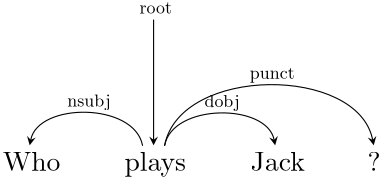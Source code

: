 <?xml version="1.0"?>
<!DOCTYPE ipe SYSTEM "ipe.dtd">
<ipe version="70000" creator="pdftoipe 2014/03/03">
<ipestyle>
<layout paper="425.197 141.732" frame="425.197 141.732" origin="0 0"/>
<symbol name="bullet"><path matrix="0.04 0 0 0.04 0 0" fill="black">
18 0 0 18 0 0 e</path></symbol>
</ipestyle>
<!-- Page: 1 1 -->
<page>
<text stroke="0 0 0" pos="0 0" transformations="affine" valign="baseline" size="9.9626" matrix="1 0 0 1 20.506 78.827">Who</text>
<text stroke="0 0 0" pos="0 0" transformations="affine" valign="baseline" size="9.9626" matrix="1 0 0 1 64.282 78.827">plays</text>
<text stroke="0 0 0" pos="0 0" transformations="affine" valign="baseline" size="9.9626" matrix="1 0 0 1 109.721 78.827">Jack</text>
<text stroke="0 0 0" pos="0 0" transformations="affine" valign="baseline" size="9.9626" matrix="1 0 0 1 151.833 78.827">?</text>
<path stroke="0 0 0" pen="0.3985" cap="1">
70.8118 87.9927 m
67.789 103.543 33.2116 103.543 30.5693 89.9502 c
</path>
<path fill="0 0 0" fillrule="wind">
30.1888 87.9927 m
32.3636 90.8203 l
30.5693 89.9502 l
29.2316 91.4291 l
</path>
<text stroke="0 0 0" pos="0 0" transformations="affine" valign="baseline" size="8.9664" matrix="0.7 0 0 0.7 43.701 102.009">nsubj</text>
<path stroke="0 0 0" pen="0.3985" cap="1">
78.782 87.9927 m
81.7429 103.225 115.612 103.225 118.193 89.9502 c
</path>
<path fill="0 0 0" fillrule="wind">
118.573 87.9927 m
119.53 91.4291 l
118.192 89.9502 l
116.398 90.8203 l
</path>
<text stroke="0 0 0" pos="0 0" transformations="affine" valign="baseline" size="8.9664" matrix="0.7 0 0 0.7 93.098 101.77">dobj</text>
<path stroke="0 0 0" pen="0.3985" cap="1">
78.782 87.9927 m
84.3824 116.804 148.445 116.804 153.665 89.9502 c
</path>
<path fill="0 0 0" fillrule="wind">
154.045 87.9927 m
155.002 91.4291 l
153.665 89.9502 l
151.87 90.8202 l
</path>
<text stroke="0 0 0" pos="0 0" transformations="affine" valign="baseline" size="8.9664" matrix="0.7 0 0 0.7 109.44 111.954">punct</text>
<text stroke="0 0 0" pos="0 0" transformations="affine" valign="baseline" size="8.9664" matrix="0.7 0 0 0.7 69.742 135.456">root</text>
<path stroke="0 0 0" pen="0.3985" cap="1">
74.7969 133.103 m
74.7969 89.9852 l
</path>
<path fill="0 0 0" fillrule="wind">
74.7969 87.9927 m
76.3909 91.1807 l
74.7969 89.9852 l
73.2029 91.1807 l
</path>
</page>
</ipe>
